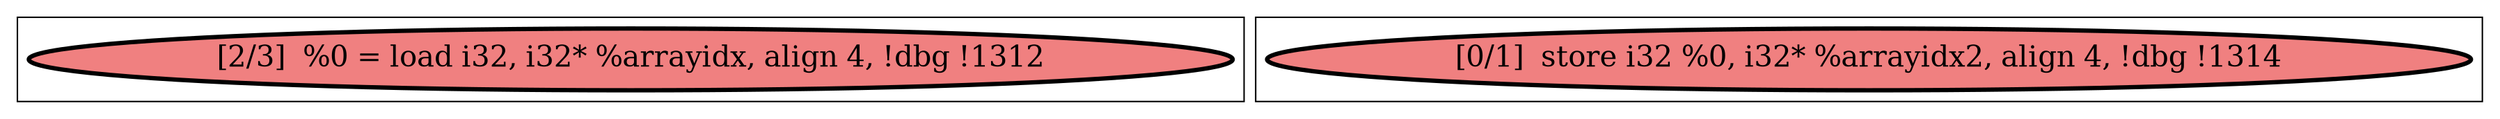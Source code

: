 
digraph G {





subgraph cluster1 {


node7 [penwidth=3.0,fontsize=20,fillcolor=lightcoral,label="[2/3]  %0 = load i32, i32* %arrayidx, align 4, !dbg !1312",shape=ellipse,style=filled ]



}

subgraph cluster0 {


node6 [penwidth=3.0,fontsize=20,fillcolor=lightcoral,label="[0/1]  store i32 %0, i32* %arrayidx2, align 4, !dbg !1314",shape=ellipse,style=filled ]



}

}
